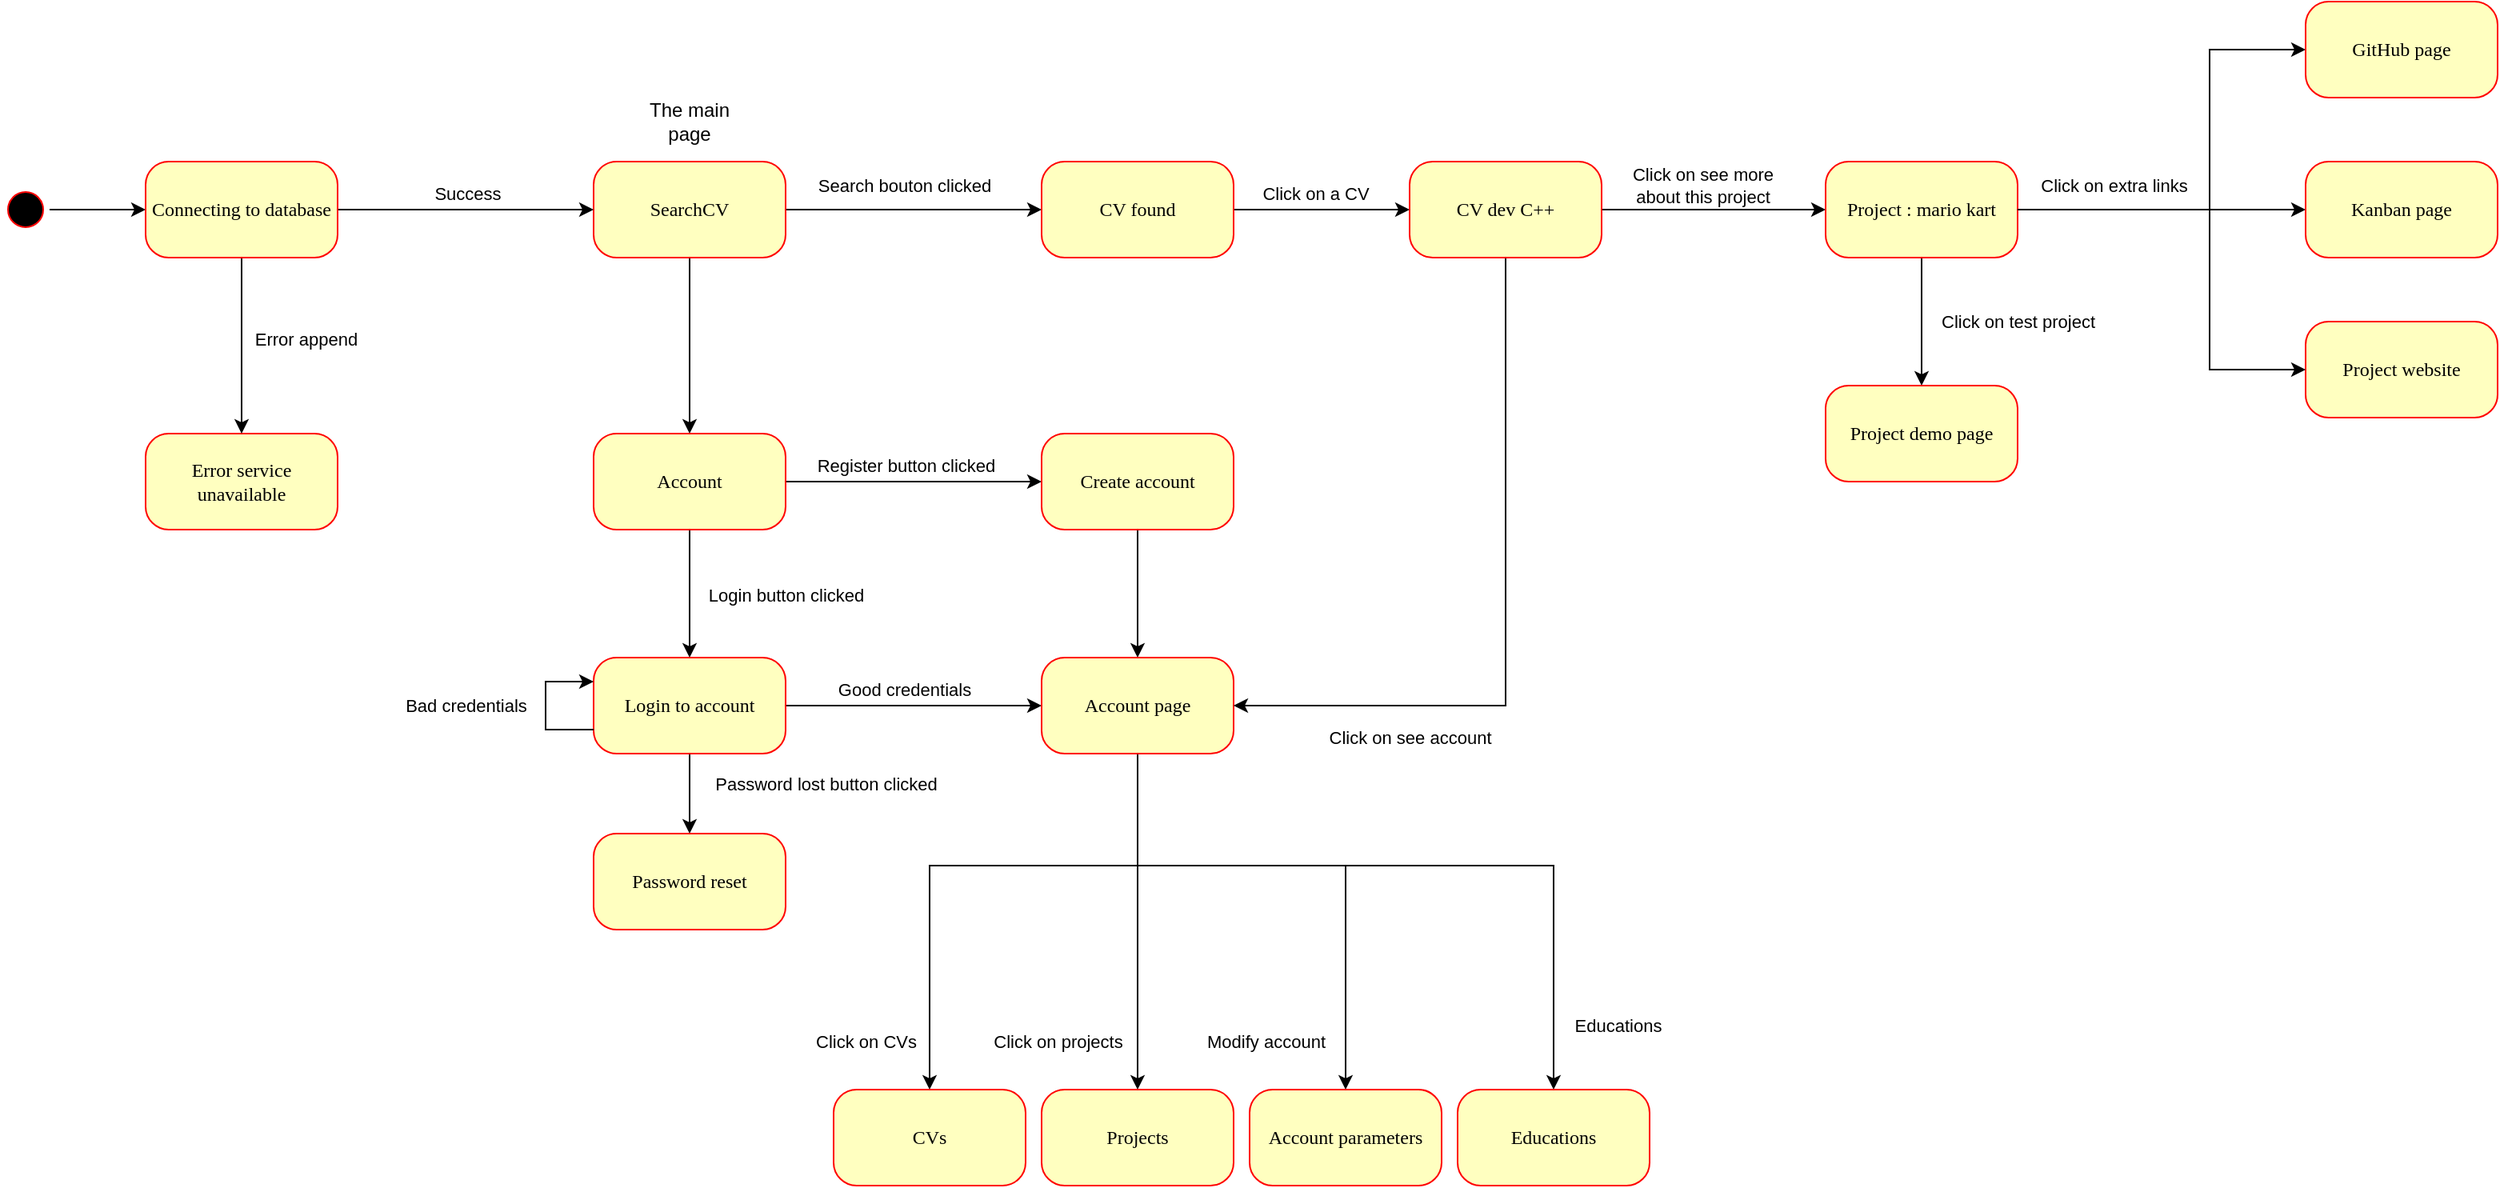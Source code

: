 <mxfile version="16.1.0" type="github">
  <diagram name="Page-1" id="58cdce13-f638-feb5-8d6f-7d28b1aa9fa0">
    <mxGraphModel dx="1909" dy="1073" grid="1" gridSize="10" guides="1" tooltips="1" connect="1" arrows="1" fold="1" page="1" pageScale="1" pageWidth="1100" pageHeight="850" background="none" math="0" shadow="0">
      <root>
        <mxCell id="0" />
        <mxCell id="1" parent="0" />
        <mxCell id="M9PUx_98t4SMwPHc-7L_-4" style="edgeStyle=orthogonalEdgeStyle;rounded=0;orthogonalLoop=1;jettySize=auto;html=1;entryX=0;entryY=0.5;entryDx=0;entryDy=0;" parent="1" source="382b91b5511bd0f7-1" target="M9PUx_98t4SMwPHc-7L_-3" edge="1">
          <mxGeometry relative="1" as="geometry" />
        </mxCell>
        <mxCell id="382b91b5511bd0f7-1" value="" style="ellipse;html=1;shape=startState;fillColor=#000000;strokeColor=#ff0000;rounded=1;shadow=0;comic=0;labelBackgroundColor=none;fontFamily=Verdana;fontSize=12;fontColor=#000000;align=center;direction=south;" parent="1" vertex="1">
          <mxGeometry x="30" y="135" width="30" height="30" as="geometry" />
        </mxCell>
        <mxCell id="M9PUx_98t4SMwPHc-7L_-10" value="" style="edgeStyle=orthogonalEdgeStyle;rounded=0;orthogonalLoop=1;jettySize=auto;html=1;" parent="1" source="382b91b5511bd0f7-6" target="M9PUx_98t4SMwPHc-7L_-9" edge="1">
          <mxGeometry relative="1" as="geometry" />
        </mxCell>
        <mxCell id="M9PUx_98t4SMwPHc-7L_-11" value="Search bouton clicked" style="edgeLabel;html=1;align=center;verticalAlign=middle;resizable=0;points=[];" parent="M9PUx_98t4SMwPHc-7L_-10" vertex="1" connectable="0">
          <mxGeometry x="-0.082" y="2" relative="1" as="geometry">
            <mxPoint y="-13" as="offset" />
          </mxGeometry>
        </mxCell>
        <mxCell id="M9PUx_98t4SMwPHc-7L_-13" value="" style="edgeStyle=orthogonalEdgeStyle;rounded=0;orthogonalLoop=1;jettySize=auto;html=1;" parent="1" source="382b91b5511bd0f7-6" target="M9PUx_98t4SMwPHc-7L_-12" edge="1">
          <mxGeometry relative="1" as="geometry" />
        </mxCell>
        <mxCell id="382b91b5511bd0f7-6" value="SearchCV" style="rounded=1;whiteSpace=wrap;html=1;arcSize=24;fillColor=#ffffc0;strokeColor=#ff0000;shadow=0;comic=0;labelBackgroundColor=none;fontFamily=Verdana;fontSize=12;fontColor=#000000;align=center;" parent="1" vertex="1">
          <mxGeometry x="400" y="120" width="120" height="60" as="geometry" />
        </mxCell>
        <mxCell id="M9PUx_98t4SMwPHc-7L_-2" value="Error service unavailable" style="rounded=1;whiteSpace=wrap;html=1;arcSize=24;fillColor=#ffffc0;strokeColor=#ff0000;shadow=0;comic=0;labelBackgroundColor=none;fontFamily=Verdana;fontSize=12;fontColor=#000000;align=center;" parent="1" vertex="1">
          <mxGeometry x="120" y="290" width="120" height="60" as="geometry" />
        </mxCell>
        <mxCell id="M9PUx_98t4SMwPHc-7L_-5" style="edgeStyle=orthogonalEdgeStyle;rounded=0;orthogonalLoop=1;jettySize=auto;html=1;entryX=0.5;entryY=0;entryDx=0;entryDy=0;" parent="1" source="M9PUx_98t4SMwPHc-7L_-3" target="M9PUx_98t4SMwPHc-7L_-2" edge="1">
          <mxGeometry relative="1" as="geometry" />
        </mxCell>
        <mxCell id="M9PUx_98t4SMwPHc-7L_-7" value="Error append" style="edgeLabel;html=1;align=center;verticalAlign=middle;resizable=0;points=[];" parent="M9PUx_98t4SMwPHc-7L_-5" vertex="1" connectable="0">
          <mxGeometry x="-0.32" y="-1" relative="1" as="geometry">
            <mxPoint x="41" y="13" as="offset" />
          </mxGeometry>
        </mxCell>
        <mxCell id="M9PUx_98t4SMwPHc-7L_-6" style="edgeStyle=orthogonalEdgeStyle;rounded=0;orthogonalLoop=1;jettySize=auto;html=1;exitX=1;exitY=0.5;exitDx=0;exitDy=0;entryX=0;entryY=0.5;entryDx=0;entryDy=0;" parent="1" source="M9PUx_98t4SMwPHc-7L_-3" target="382b91b5511bd0f7-6" edge="1">
          <mxGeometry relative="1" as="geometry" />
        </mxCell>
        <mxCell id="M9PUx_98t4SMwPHc-7L_-8" value="Success" style="edgeLabel;html=1;align=center;verticalAlign=middle;resizable=0;points=[];" parent="M9PUx_98t4SMwPHc-7L_-6" vertex="1" connectable="0">
          <mxGeometry x="0.293" y="2" relative="1" as="geometry">
            <mxPoint x="-23" y="-8" as="offset" />
          </mxGeometry>
        </mxCell>
        <mxCell id="M9PUx_98t4SMwPHc-7L_-3" value="Connecting to database" style="rounded=1;whiteSpace=wrap;html=1;arcSize=24;fillColor=#ffffc0;strokeColor=#ff0000;shadow=0;comic=0;labelBackgroundColor=none;fontFamily=Verdana;fontSize=12;fontColor=#000000;align=center;" parent="1" vertex="1">
          <mxGeometry x="120" y="120" width="120" height="60" as="geometry" />
        </mxCell>
        <mxCell id="VNybithAjD8kK-iq8rZ8-3" value="" style="edgeStyle=orthogonalEdgeStyle;rounded=0;orthogonalLoop=1;jettySize=auto;html=1;" parent="1" source="M9PUx_98t4SMwPHc-7L_-9" target="VNybithAjD8kK-iq8rZ8-2" edge="1">
          <mxGeometry relative="1" as="geometry" />
        </mxCell>
        <mxCell id="VNybithAjD8kK-iq8rZ8-4" value="Click on a CV" style="edgeLabel;html=1;align=center;verticalAlign=middle;resizable=0;points=[];" parent="VNybithAjD8kK-iq8rZ8-3" vertex="1" connectable="0">
          <mxGeometry x="0.098" relative="1" as="geometry">
            <mxPoint x="-10" y="-10" as="offset" />
          </mxGeometry>
        </mxCell>
        <mxCell id="M9PUx_98t4SMwPHc-7L_-9" value="CV found" style="rounded=1;whiteSpace=wrap;html=1;arcSize=24;fillColor=#ffffc0;strokeColor=#ff0000;shadow=0;comic=0;labelBackgroundColor=none;fontFamily=Verdana;fontSize=12;fontColor=#000000;align=center;" parent="1" vertex="1">
          <mxGeometry x="680" y="120" width="120" height="60" as="geometry" />
        </mxCell>
        <mxCell id="M9PUx_98t4SMwPHc-7L_-15" value="" style="edgeStyle=orthogonalEdgeStyle;rounded=0;orthogonalLoop=1;jettySize=auto;html=1;" parent="1" source="M9PUx_98t4SMwPHc-7L_-12" target="M9PUx_98t4SMwPHc-7L_-14" edge="1">
          <mxGeometry relative="1" as="geometry" />
        </mxCell>
        <mxCell id="M9PUx_98t4SMwPHc-7L_-16" value="Register button clicked" style="edgeLabel;html=1;align=center;verticalAlign=middle;resizable=0;points=[];" parent="M9PUx_98t4SMwPHc-7L_-15" vertex="1" connectable="0">
          <mxGeometry x="0.101" y="3" relative="1" as="geometry">
            <mxPoint x="-13" y="-7" as="offset" />
          </mxGeometry>
        </mxCell>
        <mxCell id="M9PUx_98t4SMwPHc-7L_-19" value="" style="edgeStyle=orthogonalEdgeStyle;rounded=0;orthogonalLoop=1;jettySize=auto;html=1;" parent="1" source="M9PUx_98t4SMwPHc-7L_-12" target="M9PUx_98t4SMwPHc-7L_-18" edge="1">
          <mxGeometry relative="1" as="geometry">
            <Array as="points">
              <mxPoint x="460" y="390" />
              <mxPoint x="460" y="390" />
            </Array>
          </mxGeometry>
        </mxCell>
        <mxCell id="M9PUx_98t4SMwPHc-7L_-20" value="Login button clicked" style="edgeLabel;html=1;align=center;verticalAlign=middle;resizable=0;points=[];" parent="M9PUx_98t4SMwPHc-7L_-19" vertex="1" connectable="0">
          <mxGeometry x="0.257" y="-1" relative="1" as="geometry">
            <mxPoint x="61" y="-10" as="offset" />
          </mxGeometry>
        </mxCell>
        <mxCell id="M9PUx_98t4SMwPHc-7L_-12" value="Account" style="rounded=1;whiteSpace=wrap;html=1;arcSize=24;fillColor=#ffffc0;strokeColor=#ff0000;shadow=0;comic=0;labelBackgroundColor=none;fontFamily=Verdana;fontSize=12;fontColor=#000000;align=center;" parent="1" vertex="1">
          <mxGeometry x="400" y="290" width="120" height="60" as="geometry" />
        </mxCell>
        <mxCell id="M9PUx_98t4SMwPHc-7L_-30" style="edgeStyle=orthogonalEdgeStyle;rounded=0;orthogonalLoop=1;jettySize=auto;html=1;entryX=0.5;entryY=0;entryDx=0;entryDy=0;" parent="1" source="M9PUx_98t4SMwPHc-7L_-14" target="M9PUx_98t4SMwPHc-7L_-21" edge="1">
          <mxGeometry relative="1" as="geometry" />
        </mxCell>
        <mxCell id="M9PUx_98t4SMwPHc-7L_-14" value="Create account" style="rounded=1;whiteSpace=wrap;html=1;arcSize=24;fillColor=#ffffc0;strokeColor=#ff0000;shadow=0;comic=0;labelBackgroundColor=none;fontFamily=Verdana;fontSize=12;fontColor=#000000;align=center;" parent="1" vertex="1">
          <mxGeometry x="680" y="290" width="120" height="60" as="geometry" />
        </mxCell>
        <mxCell id="M9PUx_98t4SMwPHc-7L_-17" value="The main page" style="text;html=1;strokeColor=none;fillColor=none;align=center;verticalAlign=middle;whiteSpace=wrap;rounded=0;" parent="1" vertex="1">
          <mxGeometry x="430" y="80" width="60" height="30" as="geometry" />
        </mxCell>
        <mxCell id="M9PUx_98t4SMwPHc-7L_-22" value="" style="edgeStyle=orthogonalEdgeStyle;rounded=0;orthogonalLoop=1;jettySize=auto;html=1;" parent="1" source="M9PUx_98t4SMwPHc-7L_-18" target="M9PUx_98t4SMwPHc-7L_-21" edge="1">
          <mxGeometry relative="1" as="geometry" />
        </mxCell>
        <mxCell id="M9PUx_98t4SMwPHc-7L_-26" value="Good credentials" style="edgeLabel;html=1;align=center;verticalAlign=middle;resizable=0;points=[];" parent="M9PUx_98t4SMwPHc-7L_-22" vertex="1" connectable="0">
          <mxGeometry x="-0.295" y="1" relative="1" as="geometry">
            <mxPoint x="17" y="-9" as="offset" />
          </mxGeometry>
        </mxCell>
        <mxCell id="M9PUx_98t4SMwPHc-7L_-24" value="" style="edgeStyle=orthogonalEdgeStyle;rounded=0;orthogonalLoop=1;jettySize=auto;html=1;" parent="1" source="M9PUx_98t4SMwPHc-7L_-18" target="M9PUx_98t4SMwPHc-7L_-23" edge="1">
          <mxGeometry relative="1" as="geometry" />
        </mxCell>
        <mxCell id="M9PUx_98t4SMwPHc-7L_-25" value="Password lost button clicked" style="edgeLabel;html=1;align=center;verticalAlign=middle;resizable=0;points=[];" parent="M9PUx_98t4SMwPHc-7L_-24" vertex="1" connectable="0">
          <mxGeometry x="-0.269" y="-2" relative="1" as="geometry">
            <mxPoint x="87" as="offset" />
          </mxGeometry>
        </mxCell>
        <mxCell id="M9PUx_98t4SMwPHc-7L_-18" value="Login to account" style="rounded=1;whiteSpace=wrap;html=1;arcSize=24;fillColor=#ffffc0;strokeColor=#ff0000;shadow=0;comic=0;labelBackgroundColor=none;fontFamily=Verdana;fontSize=12;fontColor=#000000;align=center;" parent="1" vertex="1">
          <mxGeometry x="400" y="430" width="120" height="60" as="geometry" />
        </mxCell>
        <mxCell id="VNybithAjD8kK-iq8rZ8-9" value="" style="edgeStyle=orthogonalEdgeStyle;rounded=0;orthogonalLoop=1;jettySize=auto;html=1;" parent="1" source="M9PUx_98t4SMwPHc-7L_-21" target="VNybithAjD8kK-iq8rZ8-8" edge="1">
          <mxGeometry relative="1" as="geometry">
            <Array as="points">
              <mxPoint x="740" y="560" />
              <mxPoint x="610" y="560" />
            </Array>
          </mxGeometry>
        </mxCell>
        <mxCell id="VNybithAjD8kK-iq8rZ8-10" value="Click on CVs" style="edgeLabel;html=1;align=center;verticalAlign=middle;resizable=0;points=[];" parent="VNybithAjD8kK-iq8rZ8-9" vertex="1" connectable="0">
          <mxGeometry x="-0.124" y="-1" relative="1" as="geometry">
            <mxPoint x="-91" y="111" as="offset" />
          </mxGeometry>
        </mxCell>
        <mxCell id="VNybithAjD8kK-iq8rZ8-12" value="" style="edgeStyle=orthogonalEdgeStyle;rounded=0;orthogonalLoop=1;jettySize=auto;html=1;" parent="1" source="M9PUx_98t4SMwPHc-7L_-21" target="VNybithAjD8kK-iq8rZ8-11" edge="1">
          <mxGeometry relative="1" as="geometry" />
        </mxCell>
        <mxCell id="VNybithAjD8kK-iq8rZ8-13" value="Click on projects" style="edgeLabel;html=1;align=center;verticalAlign=middle;resizable=0;points=[];" parent="VNybithAjD8kK-iq8rZ8-12" vertex="1" connectable="0">
          <mxGeometry x="0.304" y="2" relative="1" as="geometry">
            <mxPoint x="-52" y="43" as="offset" />
          </mxGeometry>
        </mxCell>
        <mxCell id="VNybithAjD8kK-iq8rZ8-30" value="" style="edgeStyle=orthogonalEdgeStyle;rounded=0;orthogonalLoop=1;jettySize=auto;html=1;" parent="1" source="M9PUx_98t4SMwPHc-7L_-21" target="VNybithAjD8kK-iq8rZ8-29" edge="1">
          <mxGeometry relative="1" as="geometry">
            <Array as="points">
              <mxPoint x="740" y="560" />
              <mxPoint x="870" y="560" />
            </Array>
          </mxGeometry>
        </mxCell>
        <mxCell id="VNybithAjD8kK-iq8rZ8-31" value="Modify account" style="edgeLabel;html=1;align=center;verticalAlign=middle;resizable=0;points=[];" parent="VNybithAjD8kK-iq8rZ8-30" vertex="1" connectable="0">
          <mxGeometry x="0.764" y="-1" relative="1" as="geometry">
            <mxPoint x="-49" y="10" as="offset" />
          </mxGeometry>
        </mxCell>
        <mxCell id="r3mSowHxeAuPkKRKae1A-2" value="" style="edgeStyle=orthogonalEdgeStyle;rounded=0;orthogonalLoop=1;jettySize=auto;html=1;" edge="1" parent="1" source="M9PUx_98t4SMwPHc-7L_-21" target="r3mSowHxeAuPkKRKae1A-1">
          <mxGeometry relative="1" as="geometry">
            <Array as="points">
              <mxPoint x="740" y="560" />
              <mxPoint x="1000" y="560" />
            </Array>
          </mxGeometry>
        </mxCell>
        <mxCell id="r3mSowHxeAuPkKRKae1A-3" value="Educations" style="edgeLabel;html=1;align=center;verticalAlign=middle;resizable=0;points=[];" vertex="1" connectable="0" parent="r3mSowHxeAuPkKRKae1A-2">
          <mxGeometry x="0.77" relative="1" as="geometry">
            <mxPoint x="40" y="14" as="offset" />
          </mxGeometry>
        </mxCell>
        <mxCell id="M9PUx_98t4SMwPHc-7L_-21" value="Account page" style="whiteSpace=wrap;html=1;fontFamily=Verdana;fillColor=#ffffc0;strokeColor=#ff0000;fontColor=#000000;rounded=1;arcSize=24;shadow=0;comic=0;labelBackgroundColor=none;" parent="1" vertex="1">
          <mxGeometry x="680" y="430" width="120" height="60" as="geometry" />
        </mxCell>
        <mxCell id="M9PUx_98t4SMwPHc-7L_-23" value="Password reset" style="rounded=1;whiteSpace=wrap;html=1;arcSize=24;fillColor=#ffffc0;strokeColor=#ff0000;shadow=0;comic=0;labelBackgroundColor=none;fontFamily=Verdana;fontSize=12;fontColor=#000000;align=center;" parent="1" vertex="1">
          <mxGeometry x="400" y="540" width="120" height="60" as="geometry" />
        </mxCell>
        <mxCell id="M9PUx_98t4SMwPHc-7L_-28" style="edgeStyle=orthogonalEdgeStyle;rounded=0;orthogonalLoop=1;jettySize=auto;html=1;exitX=0;exitY=0.75;exitDx=0;exitDy=0;entryX=0;entryY=0.25;entryDx=0;entryDy=0;" parent="1" source="M9PUx_98t4SMwPHc-7L_-18" target="M9PUx_98t4SMwPHc-7L_-18" edge="1">
          <mxGeometry relative="1" as="geometry">
            <Array as="points">
              <mxPoint x="370" y="475" />
              <mxPoint x="370" y="445" />
            </Array>
          </mxGeometry>
        </mxCell>
        <mxCell id="M9PUx_98t4SMwPHc-7L_-29" value="Bad credentials" style="edgeLabel;html=1;align=center;verticalAlign=middle;resizable=0;points=[];" parent="M9PUx_98t4SMwPHc-7L_-28" vertex="1" connectable="0">
          <mxGeometry x="-0.359" y="-1" relative="1" as="geometry">
            <mxPoint x="-51" y="-14" as="offset" />
          </mxGeometry>
        </mxCell>
        <mxCell id="VNybithAjD8kK-iq8rZ8-5" style="edgeStyle=orthogonalEdgeStyle;rounded=0;orthogonalLoop=1;jettySize=auto;html=1;entryX=1;entryY=0.5;entryDx=0;entryDy=0;" parent="1" source="VNybithAjD8kK-iq8rZ8-2" target="M9PUx_98t4SMwPHc-7L_-21" edge="1">
          <mxGeometry relative="1" as="geometry">
            <Array as="points">
              <mxPoint x="970" y="460" />
            </Array>
          </mxGeometry>
        </mxCell>
        <mxCell id="VNybithAjD8kK-iq8rZ8-6" value="Click on see account" style="edgeLabel;html=1;align=center;verticalAlign=middle;resizable=0;points=[];" parent="VNybithAjD8kK-iq8rZ8-5" vertex="1" connectable="0">
          <mxGeometry x="-0.307" y="-1" relative="1" as="geometry">
            <mxPoint x="-59" y="144" as="offset" />
          </mxGeometry>
        </mxCell>
        <mxCell id="VNybithAjD8kK-iq8rZ8-15" value="" style="edgeStyle=orthogonalEdgeStyle;rounded=0;orthogonalLoop=1;jettySize=auto;html=1;" parent="1" source="VNybithAjD8kK-iq8rZ8-2" target="VNybithAjD8kK-iq8rZ8-14" edge="1">
          <mxGeometry relative="1" as="geometry" />
        </mxCell>
        <mxCell id="VNybithAjD8kK-iq8rZ8-16" value="Click on see more &lt;br&gt;about this project" style="edgeLabel;html=1;align=center;verticalAlign=middle;resizable=0;points=[];" parent="VNybithAjD8kK-iq8rZ8-15" vertex="1" connectable="0">
          <mxGeometry x="-0.1" y="2" relative="1" as="geometry">
            <mxPoint y="-13" as="offset" />
          </mxGeometry>
        </mxCell>
        <mxCell id="VNybithAjD8kK-iq8rZ8-2" value="CV dev C++" style="rounded=1;whiteSpace=wrap;html=1;arcSize=24;fillColor=#ffffc0;strokeColor=#ff0000;shadow=0;comic=0;labelBackgroundColor=none;fontFamily=Verdana;fontSize=12;fontColor=#000000;align=center;" parent="1" vertex="1">
          <mxGeometry x="910" y="120" width="120" height="60" as="geometry" />
        </mxCell>
        <mxCell id="VNybithAjD8kK-iq8rZ8-8" value="CVs" style="whiteSpace=wrap;html=1;fontFamily=Verdana;fillColor=#ffffc0;strokeColor=#ff0000;fontColor=#000000;rounded=1;arcSize=24;shadow=0;comic=0;labelBackgroundColor=none;" parent="1" vertex="1">
          <mxGeometry x="550" y="700" width="120" height="60" as="geometry" />
        </mxCell>
        <mxCell id="VNybithAjD8kK-iq8rZ8-11" value="Projects" style="whiteSpace=wrap;html=1;fontFamily=Verdana;fillColor=#ffffc0;strokeColor=#ff0000;fontColor=#000000;rounded=1;arcSize=24;shadow=0;comic=0;labelBackgroundColor=none;" parent="1" vertex="1">
          <mxGeometry x="680" y="700" width="120" height="60" as="geometry" />
        </mxCell>
        <mxCell id="VNybithAjD8kK-iq8rZ8-18" value="" style="edgeStyle=orthogonalEdgeStyle;rounded=0;orthogonalLoop=1;jettySize=auto;html=1;" parent="1" source="VNybithAjD8kK-iq8rZ8-14" target="VNybithAjD8kK-iq8rZ8-17" edge="1">
          <mxGeometry relative="1" as="geometry">
            <Array as="points">
              <mxPoint x="1410" y="150" />
              <mxPoint x="1410" y="50" />
            </Array>
          </mxGeometry>
        </mxCell>
        <mxCell id="VNybithAjD8kK-iq8rZ8-20" value="" style="edgeStyle=orthogonalEdgeStyle;rounded=0;orthogonalLoop=1;jettySize=auto;html=1;" parent="1" source="VNybithAjD8kK-iq8rZ8-14" target="VNybithAjD8kK-iq8rZ8-19" edge="1">
          <mxGeometry relative="1" as="geometry">
            <Array as="points">
              <mxPoint x="1340" y="150" />
              <mxPoint x="1340" y="150" />
            </Array>
          </mxGeometry>
        </mxCell>
        <mxCell id="VNybithAjD8kK-iq8rZ8-27" value="" style="edgeStyle=orthogonalEdgeStyle;rounded=0;orthogonalLoop=1;jettySize=auto;html=1;" parent="1" source="VNybithAjD8kK-iq8rZ8-14" target="VNybithAjD8kK-iq8rZ8-26" edge="1">
          <mxGeometry relative="1" as="geometry" />
        </mxCell>
        <mxCell id="VNybithAjD8kK-iq8rZ8-28" value="Click on test project" style="edgeLabel;html=1;align=center;verticalAlign=middle;resizable=0;points=[];" parent="VNybithAjD8kK-iq8rZ8-27" vertex="1" connectable="0">
          <mxGeometry x="-0.362" relative="1" as="geometry">
            <mxPoint x="60" y="14" as="offset" />
          </mxGeometry>
        </mxCell>
        <mxCell id="VNybithAjD8kK-iq8rZ8-14" value="Project : mario kart" style="rounded=1;whiteSpace=wrap;html=1;arcSize=24;fillColor=#ffffc0;strokeColor=#ff0000;shadow=0;comic=0;labelBackgroundColor=none;fontFamily=Verdana;fontSize=12;fontColor=#000000;align=center;" parent="1" vertex="1">
          <mxGeometry x="1170" y="120" width="120" height="60" as="geometry" />
        </mxCell>
        <mxCell id="VNybithAjD8kK-iq8rZ8-17" value="GitHub page" style="rounded=1;whiteSpace=wrap;html=1;arcSize=24;fillColor=#ffffc0;strokeColor=#ff0000;shadow=0;comic=0;labelBackgroundColor=none;fontFamily=Verdana;fontSize=12;fontColor=#000000;align=center;" parent="1" vertex="1">
          <mxGeometry x="1470" y="20" width="120" height="60" as="geometry" />
        </mxCell>
        <mxCell id="VNybithAjD8kK-iq8rZ8-19" value="Kanban page" style="rounded=1;whiteSpace=wrap;html=1;arcSize=24;fillColor=#ffffc0;strokeColor=#ff0000;shadow=0;comic=0;labelBackgroundColor=none;fontFamily=Verdana;fontSize=12;fontColor=#000000;align=center;" parent="1" vertex="1">
          <mxGeometry x="1470" y="120" width="120" height="60" as="geometry" />
        </mxCell>
        <mxCell id="VNybithAjD8kK-iq8rZ8-21" value="Project website" style="rounded=1;whiteSpace=wrap;html=1;arcSize=24;fillColor=#ffffc0;strokeColor=#ff0000;shadow=0;comic=0;labelBackgroundColor=none;fontFamily=Verdana;fontSize=12;fontColor=#000000;align=center;" parent="1" vertex="1">
          <mxGeometry x="1470" y="220" width="120" height="60" as="geometry" />
        </mxCell>
        <mxCell id="VNybithAjD8kK-iq8rZ8-24" value="" style="edgeStyle=orthogonalEdgeStyle;rounded=0;orthogonalLoop=1;jettySize=auto;html=1;" parent="1" source="VNybithAjD8kK-iq8rZ8-14" target="VNybithAjD8kK-iq8rZ8-21" edge="1">
          <mxGeometry relative="1" as="geometry">
            <mxPoint x="1290" y="150" as="sourcePoint" />
            <mxPoint x="1360" y="290" as="targetPoint" />
            <Array as="points">
              <mxPoint x="1410" y="150" />
              <mxPoint x="1410" y="250" />
            </Array>
          </mxGeometry>
        </mxCell>
        <mxCell id="VNybithAjD8kK-iq8rZ8-25" value="Click on extra links" style="edgeLabel;html=1;align=center;verticalAlign=middle;resizable=0;points=[];" parent="VNybithAjD8kK-iq8rZ8-24" vertex="1" connectable="0">
          <mxGeometry x="-0.263" y="-2" relative="1" as="geometry">
            <mxPoint x="-43" y="-17" as="offset" />
          </mxGeometry>
        </mxCell>
        <mxCell id="VNybithAjD8kK-iq8rZ8-26" value="Project demo page" style="rounded=1;whiteSpace=wrap;html=1;arcSize=24;fillColor=#ffffc0;strokeColor=#ff0000;shadow=0;comic=0;labelBackgroundColor=none;fontFamily=Verdana;fontSize=12;fontColor=#000000;align=center;" parent="1" vertex="1">
          <mxGeometry x="1170" y="260" width="120" height="60" as="geometry" />
        </mxCell>
        <mxCell id="VNybithAjD8kK-iq8rZ8-29" value="Account parameters" style="whiteSpace=wrap;html=1;fontFamily=Verdana;fillColor=#ffffc0;strokeColor=#ff0000;fontColor=#000000;rounded=1;arcSize=24;shadow=0;comic=0;labelBackgroundColor=none;" parent="1" vertex="1">
          <mxGeometry x="810" y="700" width="120" height="60" as="geometry" />
        </mxCell>
        <mxCell id="r3mSowHxeAuPkKRKae1A-1" value="Educations" style="whiteSpace=wrap;html=1;fontFamily=Verdana;fillColor=#ffffc0;strokeColor=#ff0000;fontColor=#000000;rounded=1;arcSize=24;shadow=0;comic=0;labelBackgroundColor=none;" vertex="1" parent="1">
          <mxGeometry x="940" y="700" width="120" height="60" as="geometry" />
        </mxCell>
      </root>
    </mxGraphModel>
  </diagram>
</mxfile>
